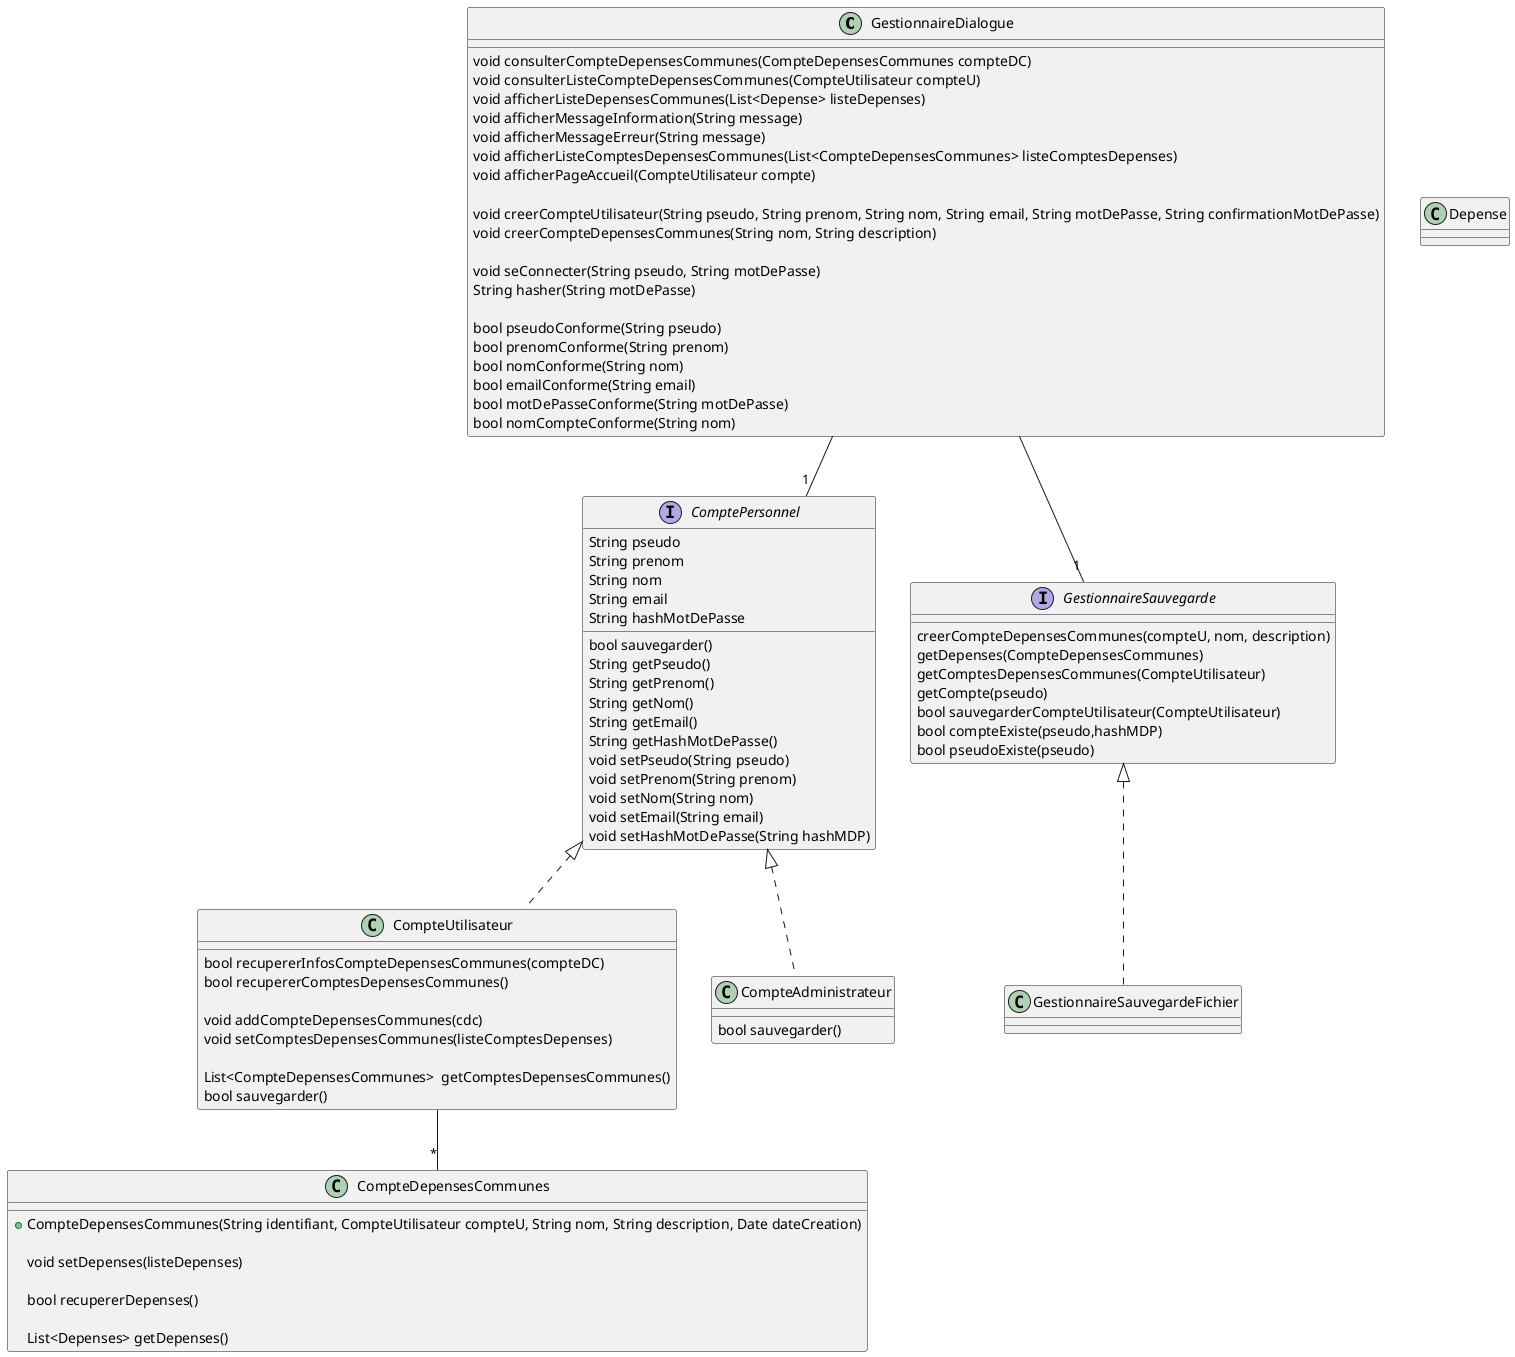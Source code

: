 @startuml Classes

	class GestionnaireDialogue {
		void consulterCompteDepensesCommunes(CompteDepensesCommunes compteDC)
		void consulterListeCompteDepensesCommunes(CompteUtilisateur compteU)
		void afficherListeDepensesCommunes(List<Depense> listeDepenses)
		void afficherMessageInformation(String message)
		void afficherMessageErreur(String message)
		void afficherListeComptesDepensesCommunes(List<CompteDepensesCommunes> listeComptesDepenses)
		void afficherPageAccueil(CompteUtilisateur compte)

		void creerCompteUtilisateur(String pseudo, String prenom, String nom, String email, String motDePasse, String confirmationMotDePasse)
		void creerCompteDepensesCommunes(String nom, String description)

		void seConnecter(String pseudo, String motDePasse)
		String hasher(String motDePasse)

		bool pseudoConforme(String pseudo)
		bool prenomConforme(String prenom)
		bool nomConforme(String nom)
		bool emailConforme(String email)
		bool motDePasseConforme(String motDePasse)
		bool nomCompteConforme(String nom)
	}
	GestionnaireDialogue --"1" ComptePersonnel
	GestionnaireDialogue --"1" GestionnaireSauvegarde

	interface GestionnaireSauvegarde {
		creerCompteDepensesCommunes(compteU, nom, description)
		getDepenses(CompteDepensesCommunes)
		getComptesDepensesCommunes(CompteUtilisateur)
		getCompte(pseudo)
		bool sauvegarderCompteUtilisateur(CompteUtilisateur)
		bool compteExiste(pseudo,hashMDP)
		bool pseudoExiste(pseudo)
	}

	class GestionnaireSauvegardeFichier implements GestionnaireSauvegarde {

	}

	class CompteUtilisateur implements ComptePersonnel {
		bool recupererInfosCompteDepensesCommunes(compteDC)
		bool recupererComptesDepensesCommunes()

		void addCompteDepensesCommunes(cdc)
		void setComptesDepensesCommunes(listeComptesDepenses)

		List<CompteDepensesCommunes>  getComptesDepensesCommunes()
		bool sauvegarder()

	}
	CompteUtilisateur --"*" CompteDepensesCommunes


	class CompteAdministrateur implements ComptePersonnel {
		bool sauvegarder()
	}

	interface ComptePersonnel {
		String pseudo
		String prenom
		String nom
		String email
		String hashMotDePasse

		bool sauvegarder()
		String getPseudo()
		String getPrenom()
		String getNom()
		String getEmail()
		String getHashMotDePasse()
		void setPseudo(String pseudo)
		void setPrenom(String prenom)
		void setNom(String nom)
		void setEmail(String email)
		void setHashMotDePasse(String hashMDP)
	}

	class CompteDepensesCommunes {
		+CompteDepensesCommunes(String identifiant, CompteUtilisateur compteU, String nom, String description, Date dateCreation)

		void setDepenses(listeDepenses)

		bool recupererDepenses()

		List<Depenses> getDepenses()
	}

	class Depense {

	}

@enduml